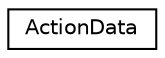 digraph G
{
  edge [fontname="Helvetica",fontsize="10",labelfontname="Helvetica",labelfontsize="10"];
  node [fontname="Helvetica",fontsize="10",shape=record];
  rankdir="LR";
  Node1 [label="ActionData",height=0.2,width=0.4,color="black", fillcolor="white", style="filled",URL="$class_action_data.html",tooltip="Contains the actionable data (ex. setpoints) for the components."];
}

